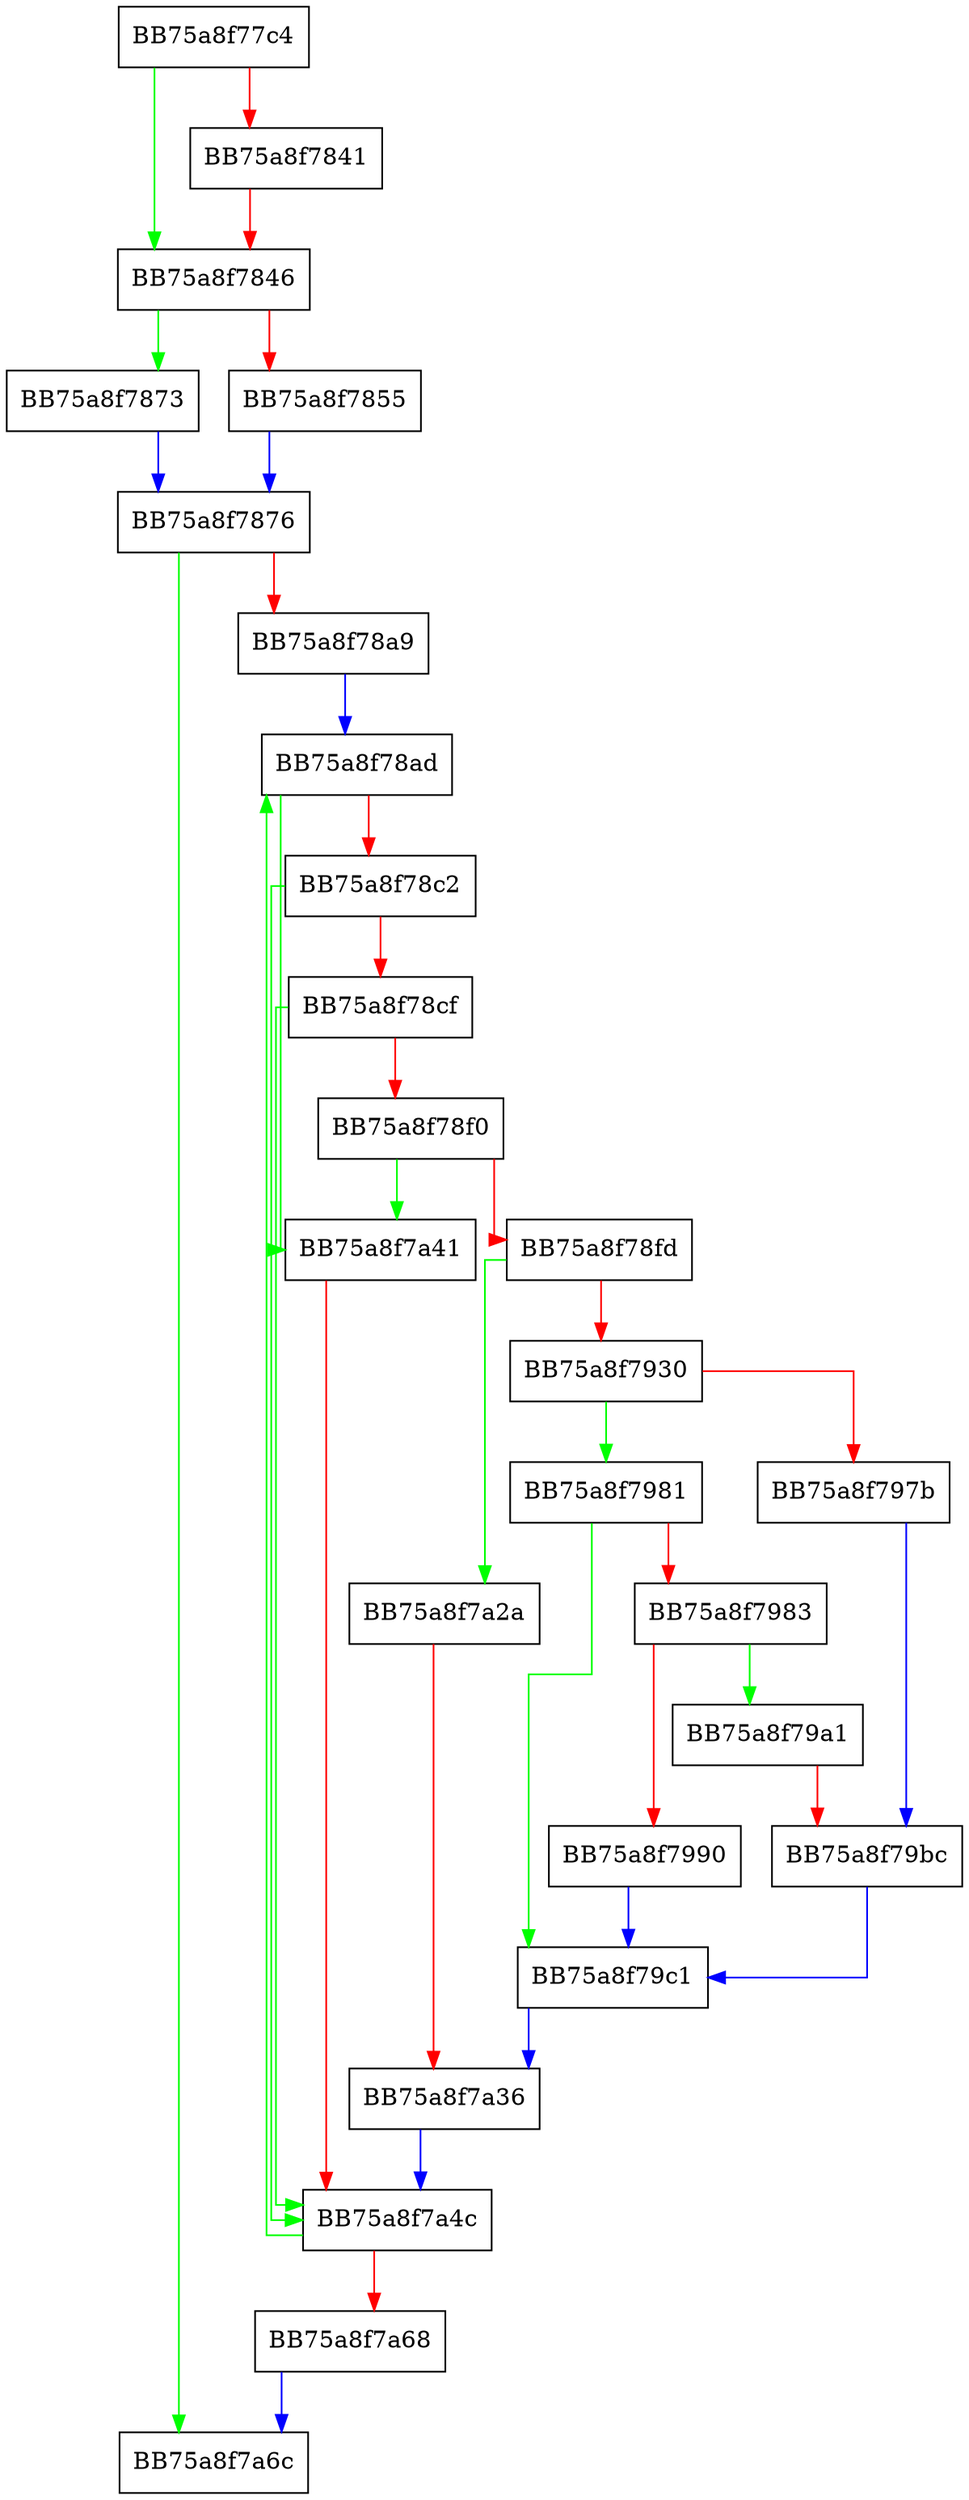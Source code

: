 digraph _modify_telemetry_data_message {
  node [shape="box"];
  graph [splines=ortho];
  BB75a8f77c4 -> BB75a8f7846 [color="green"];
  BB75a8f77c4 -> BB75a8f7841 [color="red"];
  BB75a8f7841 -> BB75a8f7846 [color="red"];
  BB75a8f7846 -> BB75a8f7873 [color="green"];
  BB75a8f7846 -> BB75a8f7855 [color="red"];
  BB75a8f7855 -> BB75a8f7876 [color="blue"];
  BB75a8f7873 -> BB75a8f7876 [color="blue"];
  BB75a8f7876 -> BB75a8f7a6c [color="green"];
  BB75a8f7876 -> BB75a8f78a9 [color="red"];
  BB75a8f78a9 -> BB75a8f78ad [color="blue"];
  BB75a8f78ad -> BB75a8f7a41 [color="green"];
  BB75a8f78ad -> BB75a8f78c2 [color="red"];
  BB75a8f78c2 -> BB75a8f7a4c [color="green"];
  BB75a8f78c2 -> BB75a8f78cf [color="red"];
  BB75a8f78cf -> BB75a8f7a4c [color="green"];
  BB75a8f78cf -> BB75a8f78f0 [color="red"];
  BB75a8f78f0 -> BB75a8f7a41 [color="green"];
  BB75a8f78f0 -> BB75a8f78fd [color="red"];
  BB75a8f78fd -> BB75a8f7a2a [color="green"];
  BB75a8f78fd -> BB75a8f7930 [color="red"];
  BB75a8f7930 -> BB75a8f7981 [color="green"];
  BB75a8f7930 -> BB75a8f797b [color="red"];
  BB75a8f797b -> BB75a8f79bc [color="blue"];
  BB75a8f7981 -> BB75a8f79c1 [color="green"];
  BB75a8f7981 -> BB75a8f7983 [color="red"];
  BB75a8f7983 -> BB75a8f79a1 [color="green"];
  BB75a8f7983 -> BB75a8f7990 [color="red"];
  BB75a8f7990 -> BB75a8f79c1 [color="blue"];
  BB75a8f79a1 -> BB75a8f79bc [color="red"];
  BB75a8f79bc -> BB75a8f79c1 [color="blue"];
  BB75a8f79c1 -> BB75a8f7a36 [color="blue"];
  BB75a8f7a2a -> BB75a8f7a36 [color="red"];
  BB75a8f7a36 -> BB75a8f7a4c [color="blue"];
  BB75a8f7a41 -> BB75a8f7a4c [color="red"];
  BB75a8f7a4c -> BB75a8f78ad [color="green"];
  BB75a8f7a4c -> BB75a8f7a68 [color="red"];
  BB75a8f7a68 -> BB75a8f7a6c [color="blue"];
}